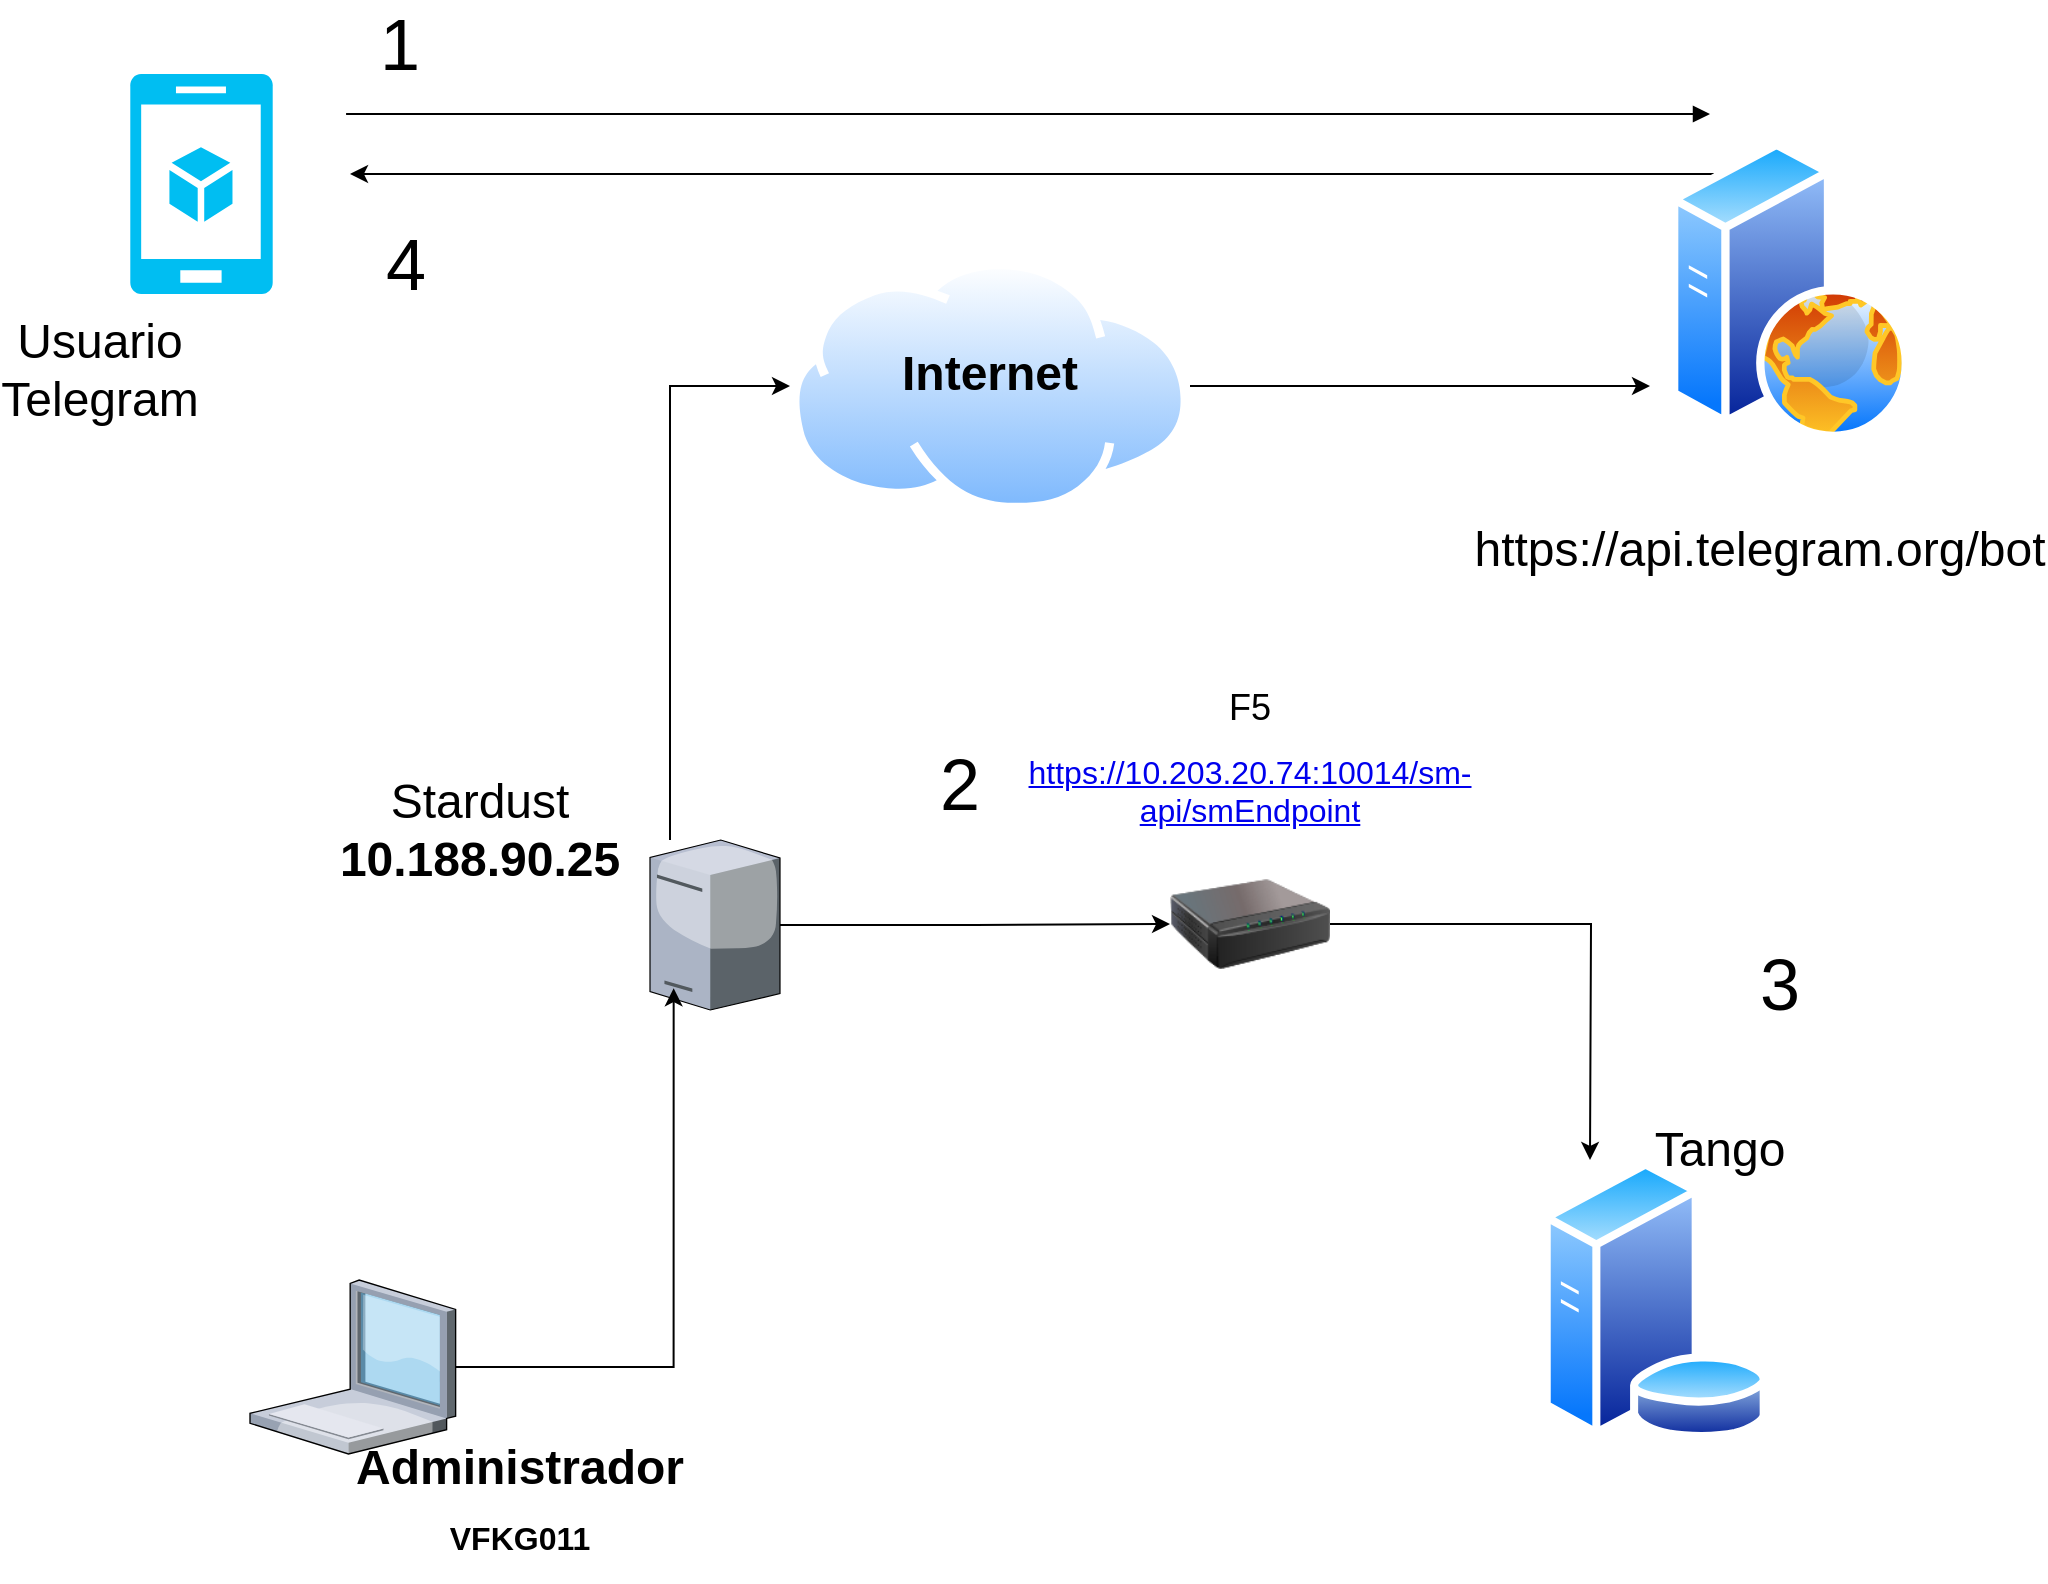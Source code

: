 <mxfile version="20.2.7" type="github">
  <diagram name="Page-1" id="822b0af5-4adb-64df-f703-e8dfc1f81529">
    <mxGraphModel dx="2031" dy="1013" grid="1" gridSize="10" guides="1" tooltips="1" connect="1" arrows="1" fold="1" page="1" pageScale="1" pageWidth="1100" pageHeight="850" background="none" math="0" shadow="0">
      <root>
        <mxCell id="0" />
        <mxCell id="1" parent="0" />
        <mxCell id="dOWxOCrXaSyGBHubYqna-31" style="edgeStyle=orthogonalEdgeStyle;rounded=0;orthogonalLoop=1;jettySize=auto;html=1;fontSize=24;" edge="1" parent="1" source="7d933b09d9755ecc-9" target="dOWxOCrXaSyGBHubYqna-3">
          <mxGeometry relative="1" as="geometry" />
        </mxCell>
        <mxCell id="dOWxOCrXaSyGBHubYqna-32" style="edgeStyle=orthogonalEdgeStyle;rounded=0;orthogonalLoop=1;jettySize=auto;html=1;entryX=0;entryY=0.5;entryDx=0;entryDy=0;fontSize=24;" edge="1" parent="1" source="7d933b09d9755ecc-9" target="dOWxOCrXaSyGBHubYqna-21">
          <mxGeometry relative="1" as="geometry">
            <Array as="points">
              <mxPoint x="380" y="216" />
            </Array>
          </mxGeometry>
        </mxCell>
        <mxCell id="7d933b09d9755ecc-9" value="" style="verticalLabelPosition=bottom;aspect=fixed;html=1;verticalAlign=top;strokeColor=none;shape=mxgraph.citrix.tower_server;rounded=0;shadow=0;comic=0;fontFamily=Verdana;" parent="1" vertex="1">
          <mxGeometry x="370" y="443" width="65" height="85" as="geometry" />
        </mxCell>
        <mxCell id="dOWxOCrXaSyGBHubYqna-14" style="edgeStyle=orthogonalEdgeStyle;rounded=0;orthogonalLoop=1;jettySize=auto;html=1;entryX=0.182;entryY=0.872;entryDx=0;entryDy=0;entryPerimeter=0;fontSize=14;" edge="1" parent="1" source="dOWxOCrXaSyGBHubYqna-2" target="7d933b09d9755ecc-9">
          <mxGeometry relative="1" as="geometry" />
        </mxCell>
        <mxCell id="dOWxOCrXaSyGBHubYqna-2" value="" style="verticalLabelPosition=bottom;sketch=0;aspect=fixed;html=1;verticalAlign=top;strokeColor=none;align=center;outlineConnect=0;shape=mxgraph.citrix.laptop_1;" vertex="1" parent="1">
          <mxGeometry x="170" y="663" width="102.82" height="87" as="geometry" />
        </mxCell>
        <mxCell id="dOWxOCrXaSyGBHubYqna-17" style="edgeStyle=orthogonalEdgeStyle;rounded=0;orthogonalLoop=1;jettySize=auto;html=1;entryX=0.5;entryY=0;entryDx=0;entryDy=0;fontSize=14;" edge="1" parent="1" source="dOWxOCrXaSyGBHubYqna-3">
          <mxGeometry relative="1" as="geometry">
            <mxPoint x="840" y="603" as="targetPoint" />
          </mxGeometry>
        </mxCell>
        <mxCell id="dOWxOCrXaSyGBHubYqna-3" value="" style="image;html=1;image=img/lib/clip_art/networking/Print_Server_128x128.png" vertex="1" parent="1">
          <mxGeometry x="630" y="445" width="80" height="80" as="geometry" />
        </mxCell>
        <mxCell id="dOWxOCrXaSyGBHubYqna-6" value="&lt;font style=&quot;font-size: 24px;&quot;&gt;Tango&lt;/font&gt;" style="text;html=1;strokeColor=none;fillColor=none;align=center;verticalAlign=middle;whiteSpace=wrap;rounded=0;" vertex="1" parent="1">
          <mxGeometry x="880" y="583" width="50" height="30" as="geometry" />
        </mxCell>
        <mxCell id="dOWxOCrXaSyGBHubYqna-8" value="&lt;font style=&quot;font-size: 18px;&quot;&gt;F5&lt;/font&gt; &lt;p&gt;&lt;font size=&quot;3&quot;&gt;&lt;span lang=&quot;EN-US&quot;&gt;&lt;a href=&quot;https://10.203.20.74:10014/sm-api/smEndpoint&quot;&gt;https://10.203.20.74:10014/sm-api/smEndpoint&lt;/a&gt;&lt;/span&gt;&lt;/font&gt;&lt;/p&gt;" style="text;html=1;strokeColor=none;fillColor=none;align=center;verticalAlign=middle;whiteSpace=wrap;rounded=0;" vertex="1" parent="1">
          <mxGeometry x="645" y="393" width="50" height="30" as="geometry" />
        </mxCell>
        <mxCell id="dOWxOCrXaSyGBHubYqna-12" value="&lt;div&gt;&lt;font style=&quot;font-size: 24px;&quot;&gt;Stardust &lt;b&gt;&lt;span&gt;10.188.90.25&lt;/span&gt;&lt;/b&gt;&lt;/font&gt;&lt;/div&gt;" style="text;html=1;strokeColor=none;fillColor=none;align=center;verticalAlign=middle;whiteSpace=wrap;rounded=0;" vertex="1" parent="1">
          <mxGeometry x="260" y="423" width="50" height="30" as="geometry" />
        </mxCell>
        <mxCell id="dOWxOCrXaSyGBHubYqna-13" value="&lt;font style=&quot;font-size: 24px;&quot;&gt;&lt;b&gt;Administrador &lt;br&gt;&lt;/b&gt;&lt;/font&gt;&lt;p&gt;&lt;font size=&quot;3&quot;&gt;&lt;b&gt;VFKG011&lt;/b&gt;&lt;/font&gt;&lt;/p&gt;" style="text;html=1;strokeColor=none;fillColor=none;align=center;verticalAlign=middle;whiteSpace=wrap;rounded=0;" vertex="1" parent="1">
          <mxGeometry x="280" y="763" width="50" height="30" as="geometry" />
        </mxCell>
        <mxCell id="dOWxOCrXaSyGBHubYqna-20" value="" style="aspect=fixed;perimeter=ellipsePerimeter;html=1;align=center;shadow=0;dashed=0;spacingTop=3;image;image=img/lib/active_directory/database_server.svg;fontSize=24;" vertex="1" parent="1">
          <mxGeometry x="815.2" y="603" width="114.8" height="140" as="geometry" />
        </mxCell>
        <mxCell id="dOWxOCrXaSyGBHubYqna-33" style="edgeStyle=orthogonalEdgeStyle;rounded=0;orthogonalLoop=1;jettySize=auto;html=1;fontSize=24;" edge="1" parent="1" source="dOWxOCrXaSyGBHubYqna-21">
          <mxGeometry relative="1" as="geometry">
            <mxPoint x="870" y="216" as="targetPoint" />
          </mxGeometry>
        </mxCell>
        <mxCell id="dOWxOCrXaSyGBHubYqna-21" value="" style="aspect=fixed;perimeter=ellipsePerimeter;html=1;align=center;shadow=0;dashed=0;spacingTop=3;image;image=img/lib/active_directory/internet_cloud.svg;fontSize=24;" vertex="1" parent="1">
          <mxGeometry x="440" y="153" width="200" height="126" as="geometry" />
        </mxCell>
        <mxCell id="dOWxOCrXaSyGBHubYqna-24" value="&lt;div&gt;&lt;b&gt;&lt;font style=&quot;font-size: 24px;&quot;&gt;Internet&lt;/font&gt;&lt;/b&gt;&lt;/div&gt;" style="text;html=1;strokeColor=none;fillColor=none;align=center;verticalAlign=middle;whiteSpace=wrap;rounded=0;" vertex="1" parent="1">
          <mxGeometry x="515" y="194.7" width="50" height="30" as="geometry" />
        </mxCell>
        <mxCell id="dOWxOCrXaSyGBHubYqna-26" value="" style="verticalLabelPosition=bottom;html=1;verticalAlign=top;align=center;strokeColor=none;fillColor=#00BEF2;shape=mxgraph.azure.mobile_services;pointerEvents=1;fontSize=24;" vertex="1" parent="1">
          <mxGeometry x="110" y="60" width="71.5" height="110" as="geometry" />
        </mxCell>
        <mxCell id="dOWxOCrXaSyGBHubYqna-27" value="&lt;font style=&quot;font-size: 24px;&quot;&gt;Usuario Telegram&lt;/font&gt;" style="text;html=1;strokeColor=none;fillColor=none;align=center;verticalAlign=middle;whiteSpace=wrap;rounded=0;" vertex="1" parent="1">
          <mxGeometry x="70" y="193.4" width="50" height="30" as="geometry" />
        </mxCell>
        <mxCell id="dOWxOCrXaSyGBHubYqna-34" style="edgeStyle=orthogonalEdgeStyle;rounded=0;orthogonalLoop=1;jettySize=auto;html=1;fontSize=18;" edge="1" parent="1" source="dOWxOCrXaSyGBHubYqna-28">
          <mxGeometry relative="1" as="geometry">
            <mxPoint x="220" y="110" as="targetPoint" />
            <Array as="points">
              <mxPoint x="710" y="110" />
              <mxPoint x="710" y="110" />
            </Array>
          </mxGeometry>
        </mxCell>
        <mxCell id="dOWxOCrXaSyGBHubYqna-28" value="" style="aspect=fixed;perimeter=ellipsePerimeter;html=1;align=center;shadow=0;dashed=0;spacingTop=3;image;image=img/lib/active_directory/web_server.svg;fontSize=24;" vertex="1" parent="1">
          <mxGeometry x="880" y="93" width="120" height="150" as="geometry" />
        </mxCell>
        <mxCell id="dOWxOCrXaSyGBHubYqna-29" value="&lt;font style=&quot;font-size: 24px;&quot;&gt;https://api.telegram.org/bot&lt;/font&gt;" style="text;html=1;strokeColor=none;fillColor=none;align=center;verticalAlign=middle;whiteSpace=wrap;rounded=0;" vertex="1" parent="1">
          <mxGeometry x="900" y="283" width="50" height="30" as="geometry" />
        </mxCell>
        <mxCell id="dOWxOCrXaSyGBHubYqna-36" style="edgeStyle=orthogonalEdgeStyle;rounded=0;orthogonalLoop=1;jettySize=auto;html=1;fontSize=18;endArrow=block;endFill=1;" edge="1" parent="1">
          <mxGeometry relative="1" as="geometry">
            <mxPoint x="900.0" y="80" as="targetPoint" />
            <mxPoint x="218.04" y="80" as="sourcePoint" />
            <Array as="points">
              <mxPoint x="559.02" y="80" />
              <mxPoint x="559.02" y="80" />
            </Array>
          </mxGeometry>
        </mxCell>
        <mxCell id="dOWxOCrXaSyGBHubYqna-37" value="&lt;font style=&quot;font-size: 36px;&quot;&gt;1&lt;/font&gt;" style="text;html=1;strokeColor=none;fillColor=none;align=center;verticalAlign=middle;whiteSpace=wrap;rounded=0;" vertex="1" parent="1">
          <mxGeometry x="220" y="30" width="50" height="30" as="geometry" />
        </mxCell>
        <mxCell id="dOWxOCrXaSyGBHubYqna-38" value="&lt;font style=&quot;font-size: 36px;&quot;&gt;2&lt;/font&gt;" style="text;html=1;strokeColor=none;fillColor=none;align=center;verticalAlign=middle;whiteSpace=wrap;rounded=0;" vertex="1" parent="1">
          <mxGeometry x="500" y="400" width="50" height="30" as="geometry" />
        </mxCell>
        <mxCell id="dOWxOCrXaSyGBHubYqna-39" value="&lt;font style=&quot;font-size: 36px;&quot;&gt;3&lt;/font&gt;" style="text;html=1;strokeColor=none;fillColor=none;align=center;verticalAlign=middle;whiteSpace=wrap;rounded=0;" vertex="1" parent="1">
          <mxGeometry x="910" y="500" width="50" height="30" as="geometry" />
        </mxCell>
        <mxCell id="dOWxOCrXaSyGBHubYqna-42" value="&lt;font style=&quot;font-size: 36px;&quot;&gt;4&lt;/font&gt;" style="text;html=1;strokeColor=none;fillColor=none;align=center;verticalAlign=middle;whiteSpace=wrap;rounded=0;" vertex="1" parent="1">
          <mxGeometry x="222.82" y="140" width="50" height="30" as="geometry" />
        </mxCell>
      </root>
    </mxGraphModel>
  </diagram>
</mxfile>
